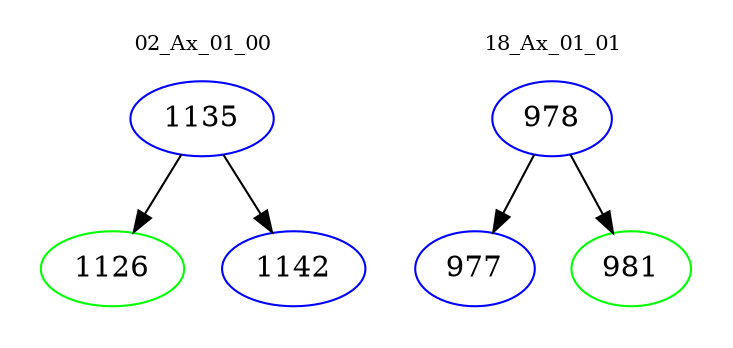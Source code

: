digraph{
subgraph cluster_0 {
color = white
label = "02_Ax_01_00";
fontsize=10;
T0_1135 [label="1135", color="blue"]
T0_1135 -> T0_1126 [color="black"]
T0_1126 [label="1126", color="green"]
T0_1135 -> T0_1142 [color="black"]
T0_1142 [label="1142", color="blue"]
}
subgraph cluster_1 {
color = white
label = "18_Ax_01_01";
fontsize=10;
T1_978 [label="978", color="blue"]
T1_978 -> T1_977 [color="black"]
T1_977 [label="977", color="blue"]
T1_978 -> T1_981 [color="black"]
T1_981 [label="981", color="green"]
}
}

